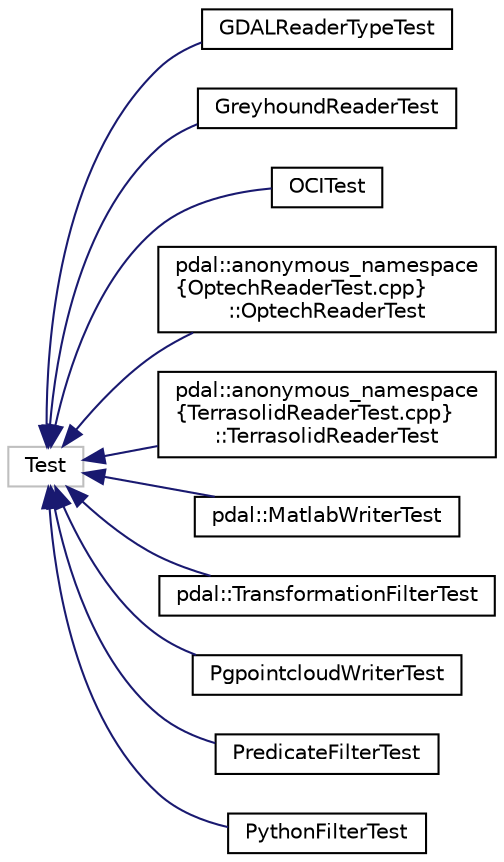 digraph "Graphical Class Hierarchy"
{
  edge [fontname="Helvetica",fontsize="10",labelfontname="Helvetica",labelfontsize="10"];
  node [fontname="Helvetica",fontsize="10",shape=record];
  rankdir="LR";
  Node1 [label="Test",height=0.2,width=0.4,color="grey75", fillcolor="white", style="filled"];
  Node1 -> Node2 [dir="back",color="midnightblue",fontsize="10",style="solid",fontname="Helvetica"];
  Node2 [label="GDALReaderTypeTest",height=0.2,width=0.4,color="black", fillcolor="white", style="filled",URL="$classGDALReaderTypeTest.html"];
  Node1 -> Node3 [dir="back",color="midnightblue",fontsize="10",style="solid",fontname="Helvetica"];
  Node3 [label="GreyhoundReaderTest",height=0.2,width=0.4,color="black", fillcolor="white", style="filled",URL="$classGreyhoundReaderTest.html"];
  Node1 -> Node4 [dir="back",color="midnightblue",fontsize="10",style="solid",fontname="Helvetica"];
  Node4 [label="OCITest",height=0.2,width=0.4,color="black", fillcolor="white", style="filled",URL="$classOCITest.html"];
  Node1 -> Node5 [dir="back",color="midnightblue",fontsize="10",style="solid",fontname="Helvetica"];
  Node5 [label="pdal::anonymous_namespace\l\{OptechReaderTest.cpp\}\l::OptechReaderTest",height=0.2,width=0.4,color="black", fillcolor="white", style="filled",URL="$classpdal_1_1anonymous__namespace_02OptechReaderTest_8cpp_03_1_1OptechReaderTest.html"];
  Node1 -> Node6 [dir="back",color="midnightblue",fontsize="10",style="solid",fontname="Helvetica"];
  Node6 [label="pdal::anonymous_namespace\l\{TerrasolidReaderTest.cpp\}\l::TerrasolidReaderTest",height=0.2,width=0.4,color="black", fillcolor="white", style="filled",URL="$classpdal_1_1anonymous__namespace_02TerrasolidReaderTest_8cpp_03_1_1TerrasolidReaderTest.html"];
  Node1 -> Node7 [dir="back",color="midnightblue",fontsize="10",style="solid",fontname="Helvetica"];
  Node7 [label="pdal::MatlabWriterTest",height=0.2,width=0.4,color="black", fillcolor="white", style="filled",URL="$classpdal_1_1MatlabWriterTest.html"];
  Node1 -> Node8 [dir="back",color="midnightblue",fontsize="10",style="solid",fontname="Helvetica"];
  Node8 [label="pdal::TransformationFilterTest",height=0.2,width=0.4,color="black", fillcolor="white", style="filled",URL="$classpdal_1_1TransformationFilterTest.html"];
  Node1 -> Node9 [dir="back",color="midnightblue",fontsize="10",style="solid",fontname="Helvetica"];
  Node9 [label="PgpointcloudWriterTest",height=0.2,width=0.4,color="black", fillcolor="white", style="filled",URL="$classPgpointcloudWriterTest.html"];
  Node1 -> Node10 [dir="back",color="midnightblue",fontsize="10",style="solid",fontname="Helvetica"];
  Node10 [label="PredicateFilterTest",height=0.2,width=0.4,color="black", fillcolor="white", style="filled",URL="$classPredicateFilterTest.html"];
  Node1 -> Node11 [dir="back",color="midnightblue",fontsize="10",style="solid",fontname="Helvetica"];
  Node11 [label="PythonFilterTest",height=0.2,width=0.4,color="black", fillcolor="white", style="filled",URL="$classPythonFilterTest.html"];
}
